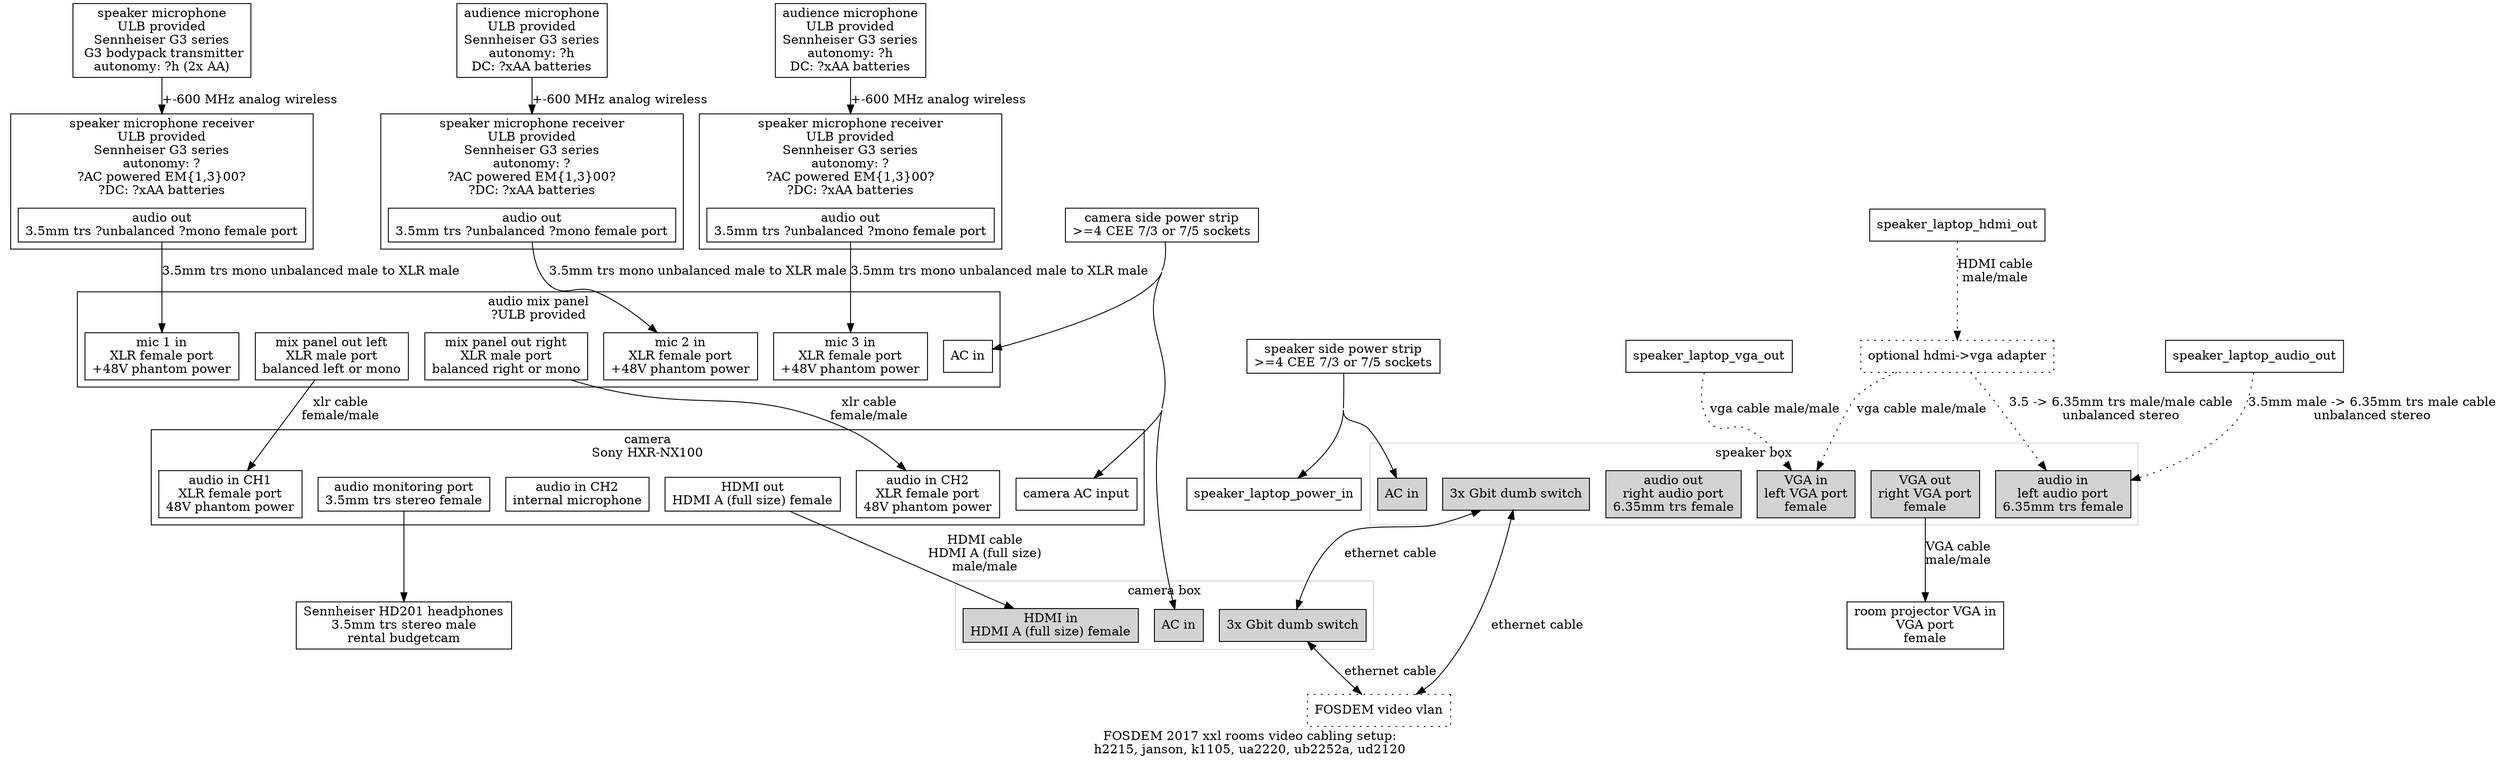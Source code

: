 digraph G {
	label="FOSDEM 2017 xxl rooms video cabling setup:\nh2215, janson, k1105, ua2220, ub2252a, ud2120";
	concentrate = true;
	compound = true;
	node [shape = box];
	speaker_microphone [label="speaker microphone\nULB provided\nSennheiser G3 series\n G3 bodypack transmitter\nautonomy: ?h (2x AA)",URL="https://en-us.sennheiser.com/global-downloads/file/671/Set100PG3_US_INT.pdf"];
	audience_microphone_1 [label="audience microphone\nULB provided\nSennheiser G3 series\nautonomy: ?h\nDC: ?xAA batteries", URL="https://en-us.sennheiser.com/global-downloads/file/671/Set100PG3_US_INT.pdf"];
	audience_microphone_2 [label="audience microphone\nULB provided\nSennheiser G3 series\nautonomy: ?h\nDC: ?xAA batteries", URL="https://en-us.sennheiser.com/global-downloads/file/671/Set100PG3_US_INT.pdf"];
	subgraph cluster_speaker_microphone_receiver {
		label="speaker microphone receiver\nULB provided\nSennheiser G3 series\nautonomy: ?\n?AC powered EM{1,3}00?\n?DC: ?xAA batteries";
		URL = "https://en-us.sennheiser.com/global-downloads/file/671/Set100PG3_US_INT.pdf";
		speaker_microphone_receiver_audio_out [label = "audio out\n3.5mm trs ?unbalanced ?mono female port"];
	}
	subgraph cluster_audience_microphone_1_receiver {
		label="speaker microphone receiver\nULB provided\nSennheiser G3 series\nautonomy: ?\n?AC powered EM{1,3}00?\n?DC: ?xAA batteries";
		URL = "https://en-us.sennheiser.com/global-downloads/file/671/Set100PG3_US_INT.pdf";
		audience_microphone_1_receiver_audio_out [label = "audio out\n3.5mm trs ?unbalanced ?mono female port"];
	}
	subgraph cluster_audience_microphone_2_receiver {
		label="speaker microphone receiver\nULB provided\nSennheiser G3 series\nautonomy: ?\n?AC powered EM{1,3}00?\n?DC: ?xAA batteries";
		URL = "https://en-us.sennheiser.com/global-downloads/file/671/Set100PG3_US_INT.pdf";
		audience_microphone_2_receiver_audio_out [label = "audio out\n3.5mm trs ?unbalanced ?mono female port"];
	}

	subgraph cluster_speaker_laptop {
		label = "speaker laptop";
		speaker_laptop_vga_out = "VGA OUT (female)";
		speaker_laptop_hdmi_out = "HDMI out";
		speaker_laptop_other_screen_out = "other screen out\n(not VGA or HDMI)";
		speaker_laptop_audio_out = "analog audio out\n3.5mm trs female unbalanced stereo";
		speaker_laptop_power_in = "AC power in";
	}
	hdmi_vga_adapter [label = "optional hdmi->vga adapter", style="dotted"];
	subgraph cluster_camera {
		label="camera\nSony HXR-NX100"
		URL="https://pro.sony.com/bbsccms/assets/files/micro/nxcam/latest/Sony_HXR-NX100.pdf";
		camera_xlr_in_1 [label = "audio in CH1\nXLR female port\n48V phantom power"];
		camera_xlr_in_2 [label = "audio in CH2\nXLR female port\n48V phantom power"];
		camera_hdmi_out [label = "HDMI out\nHDMI A (full size) female"];
		camera_internal_mic [label="audio in CH2\ninternal microphone"];
		camera_audio_monitor [label="audio monitoring port\n3.5mm trs stereo female"];
		camera_ac_in [label="camera AC input"];
	}

	subgraph fosdem_network {
			#style = filled;
			color = lightgrey;
			node [style = filled];
			//parts
			subgraph cluster_cam_box {
				label = "camera box";
				URL = "https://github.com/FOSDEM/video";
				cam_box_hdmi_in [label="HDMI in\nHDMI A (full size) female"];
				cam_box_switch [label="3x Gbit dumb switch"];
				cam_box_ac_in [label="AC in"];
			}
			subgraph cluster_speaker_box {
				label = "speaker box";
				URL = "https://github.com/FOSDEM/video";
				speaker_box_vga_in [label="VGA in\nleft VGA port\nfemale"];
				speaker_box_vga_out [label="VGA out\nright VGA port\nfemale"];
				speaker_box_audio_in [label="audio in\nleft audio port\n6.35mm trs female"];
				speaker_box_audio_out [label="audio out\nright audio port\n6.35mm trs female"];
				speaker_box_switch [label="3x Gbit dumb switch"];
				speaker_box_ac_in [label="AC in"];
			}
	}

	subgraph cluster_mix_panel {
		label="audio mix panel\n?ULB provided";
		url = "http://usa.yamaha.com/products/live_sound/mixers/analog-mixers/mg_standard_model/mg06/";
		mix_panel_mic_1_in [label="mic 1 in\nXLR female port\n+48V phantom power"];
		mix_panel_mic_2_in [label="mic 2 in\nXLR female port\n+48V phantom power"];
		mix_panel_mic_3_in [label="mic 3 in\nXLR female port\n+48V phantom power"];
		mix_panel_out_1 [label="mix panel out left\nXLR male port\nbalanced left or mono"];
		mix_panel_out_2 [label="mix panel out right\nXLR male port\nbalanced right or mono"];
		mix_panel_ac_in [label="AC in"];
	}
	cam_power_strip [label="camera side power strip\n>=4 CEE 7/3 or 7/5 sockets"];
	speaker_power_strip [label="speaker side power strip\n>=4 CEE 7/3 or 7/5 sockets"];
	room_projector [label="room projector VGA in\nVGA port\nfemale"];
	headphones [label="Sennheiser HD201 headphones\n3.5mm trs stereo male\nrental budgetcam", URL="https://en-us.sennheiser.com/over-ear-headphones-hd-201"];
	video_vlan [label="FOSDEM video vlan", style="dotted"];

	speaker_microphone -> speaker_microphone_receiver_audio_out [label = "+-600 MHz analog wireless", lhead = cluster_speaker_microphone_receiver ];
	audience_microphone_1 -> audience_microphone_1_receiver_audio_out [label = "+-600 MHz analog wireless", lhead = cluster_audience_microphone_1_receiver ];
	audience_microphone_2 -> audience_microphone_2_receiver_audio_out [label = "+-600 MHz analog wireless", lhead = cluster_audience_microphone_2_receiver ];
	speaker_microphone_receiver_audio_out -> mix_panel_mic_1_in [label = "3.5mm trs mono unbalanced male to XLR male"];
	audience_microphone_1_receiver_audio_out -> mix_panel_mic_2_in [label = "3.5mm trs mono unbalanced male to XLR male"];
	audience_microphone_2_receiver_audio_out -> mix_panel_mic_3_in [label = "3.5mm trs mono unbalanced male to XLR male"];

	mix_panel_out_1 -> camera_xlr_in_1 [label = "xlr cable\nfemale/male"];
	mix_panel_out_2 -> camera_xlr_in_2 [label = "xlr cable\nfemale/male"];
	speaker_laptop_vga_out -> speaker_box_vga_in [label = "vga cable male/male", style="dotted"];
	speaker_laptop_audio_out -> speaker_box_audio_in [label = "3.5mm male -> 6.35mm trs male cable\nunbalanced stereo", style = "dotted"];
	speaker_laptop_hdmi_out -> hdmi_vga_adapter [label = "HDMI cable\nmale/male", style = "dotted"];
	hdmi_vga_adapter -> speaker_box_vga_in [label = "vga cable male/male", style = "dotted"];
	hdmi_vga_adapter -> speaker_box_audio_in [label = "3.5 -> 6.35mm trs male/male cable\nunbalanced stereo", style = "dotted"];
	camera_hdmi_out -> cam_box_hdmi_in [label = "HDMI cable\nHDMI A (full size)\nmale/male"];
	speaker_box_vga_out -> room_projector [label = "VGA cable\nmale/male"];
	camera_audio_monitor -> headphones;
	speaker_box_switch -> video_vlan [dir = "both", label = "ethernet cable"];
	cam_box_switch -> video_vlan [dir = "both", label = "ethernet cable"];
	speaker_box_switch -> cam_box_switch [dir = "both", label = "ethernet cable"];

	# AC power
	cam_power_strip -> camera_ac_in;
	cam_power_strip -> cam_box_ac_in;
	cam_power_strip -> mix_panel_ac_in;

	speaker_power_strip -> speaker_laptop_power_in;
	speaker_power_strip -> speaker_box_ac_in;
}
